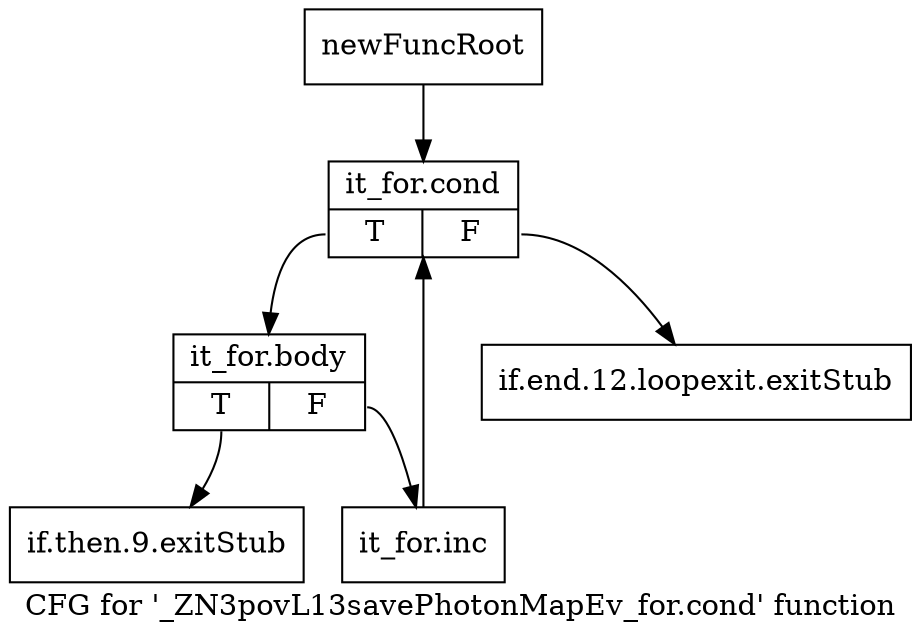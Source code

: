 digraph "CFG for '_ZN3povL13savePhotonMapEv_for.cond' function" {
	label="CFG for '_ZN3povL13savePhotonMapEv_for.cond' function";

	Node0x2a01220 [shape=record,label="{newFuncRoot}"];
	Node0x2a01220 -> Node0x2a01310;
	Node0x2a01270 [shape=record,label="{if.end.12.loopexit.exitStub}"];
	Node0x2a012c0 [shape=record,label="{if.then.9.exitStub}"];
	Node0x2a01310 [shape=record,label="{it_for.cond|{<s0>T|<s1>F}}"];
	Node0x2a01310:s0 -> Node0x2a01360;
	Node0x2a01310:s1 -> Node0x2a01270;
	Node0x2a01360 [shape=record,label="{it_for.body|{<s0>T|<s1>F}}"];
	Node0x2a01360:s0 -> Node0x2a012c0;
	Node0x2a01360:s1 -> Node0x2a013b0;
	Node0x2a013b0 [shape=record,label="{it_for.inc}"];
	Node0x2a013b0 -> Node0x2a01310;
}
